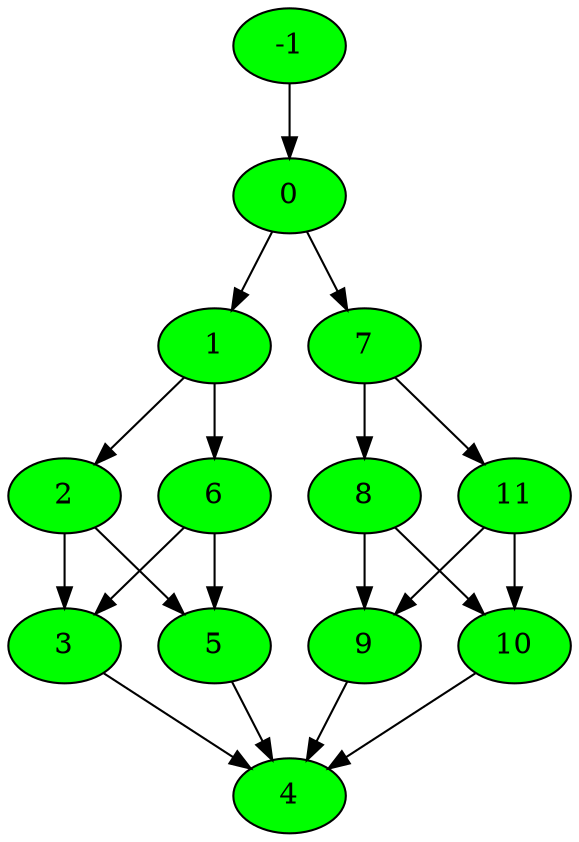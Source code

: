 digraph statespace {
node [style=filled]
0 [fillcolor=green]
1 [fillcolor=green]
0 -> 1
7 [fillcolor=green]
0 -> 7
-1 [fillcolor=green]
-1 -> 0
1 [fillcolor=green]
2 [fillcolor=green]
1 -> 2
6 [fillcolor=green]
1 -> 6
2 [fillcolor=green]
3 [fillcolor=green]
2 -> 3
5 [fillcolor=green]
2 -> 5
3 [fillcolor=green]
4 [fillcolor=green]
3 -> 4
5 [fillcolor=green]
5 -> 4
6 [fillcolor=green]
6 -> 3
6 -> 5
7 [fillcolor=green]
8 [fillcolor=green]
7 -> 8
11 [fillcolor=green]
7 -> 11
8 [fillcolor=green]
9 [fillcolor=green]
8 -> 9
10 [fillcolor=green]
8 -> 10
9 [fillcolor=green]
9 -> 4
10 [fillcolor=green]
10 -> 4
11 [fillcolor=green]
11 -> 9
11 -> 10
}
